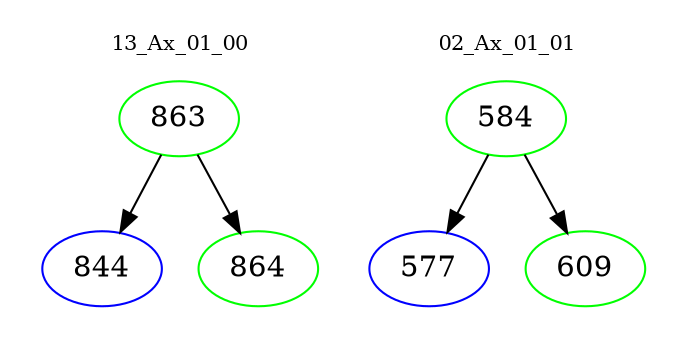digraph{
subgraph cluster_0 {
color = white
label = "13_Ax_01_00";
fontsize=10;
T0_863 [label="863", color="green"]
T0_863 -> T0_844 [color="black"]
T0_844 [label="844", color="blue"]
T0_863 -> T0_864 [color="black"]
T0_864 [label="864", color="green"]
}
subgraph cluster_1 {
color = white
label = "02_Ax_01_01";
fontsize=10;
T1_584 [label="584", color="green"]
T1_584 -> T1_577 [color="black"]
T1_577 [label="577", color="blue"]
T1_584 -> T1_609 [color="black"]
T1_609 [label="609", color="green"]
}
}
